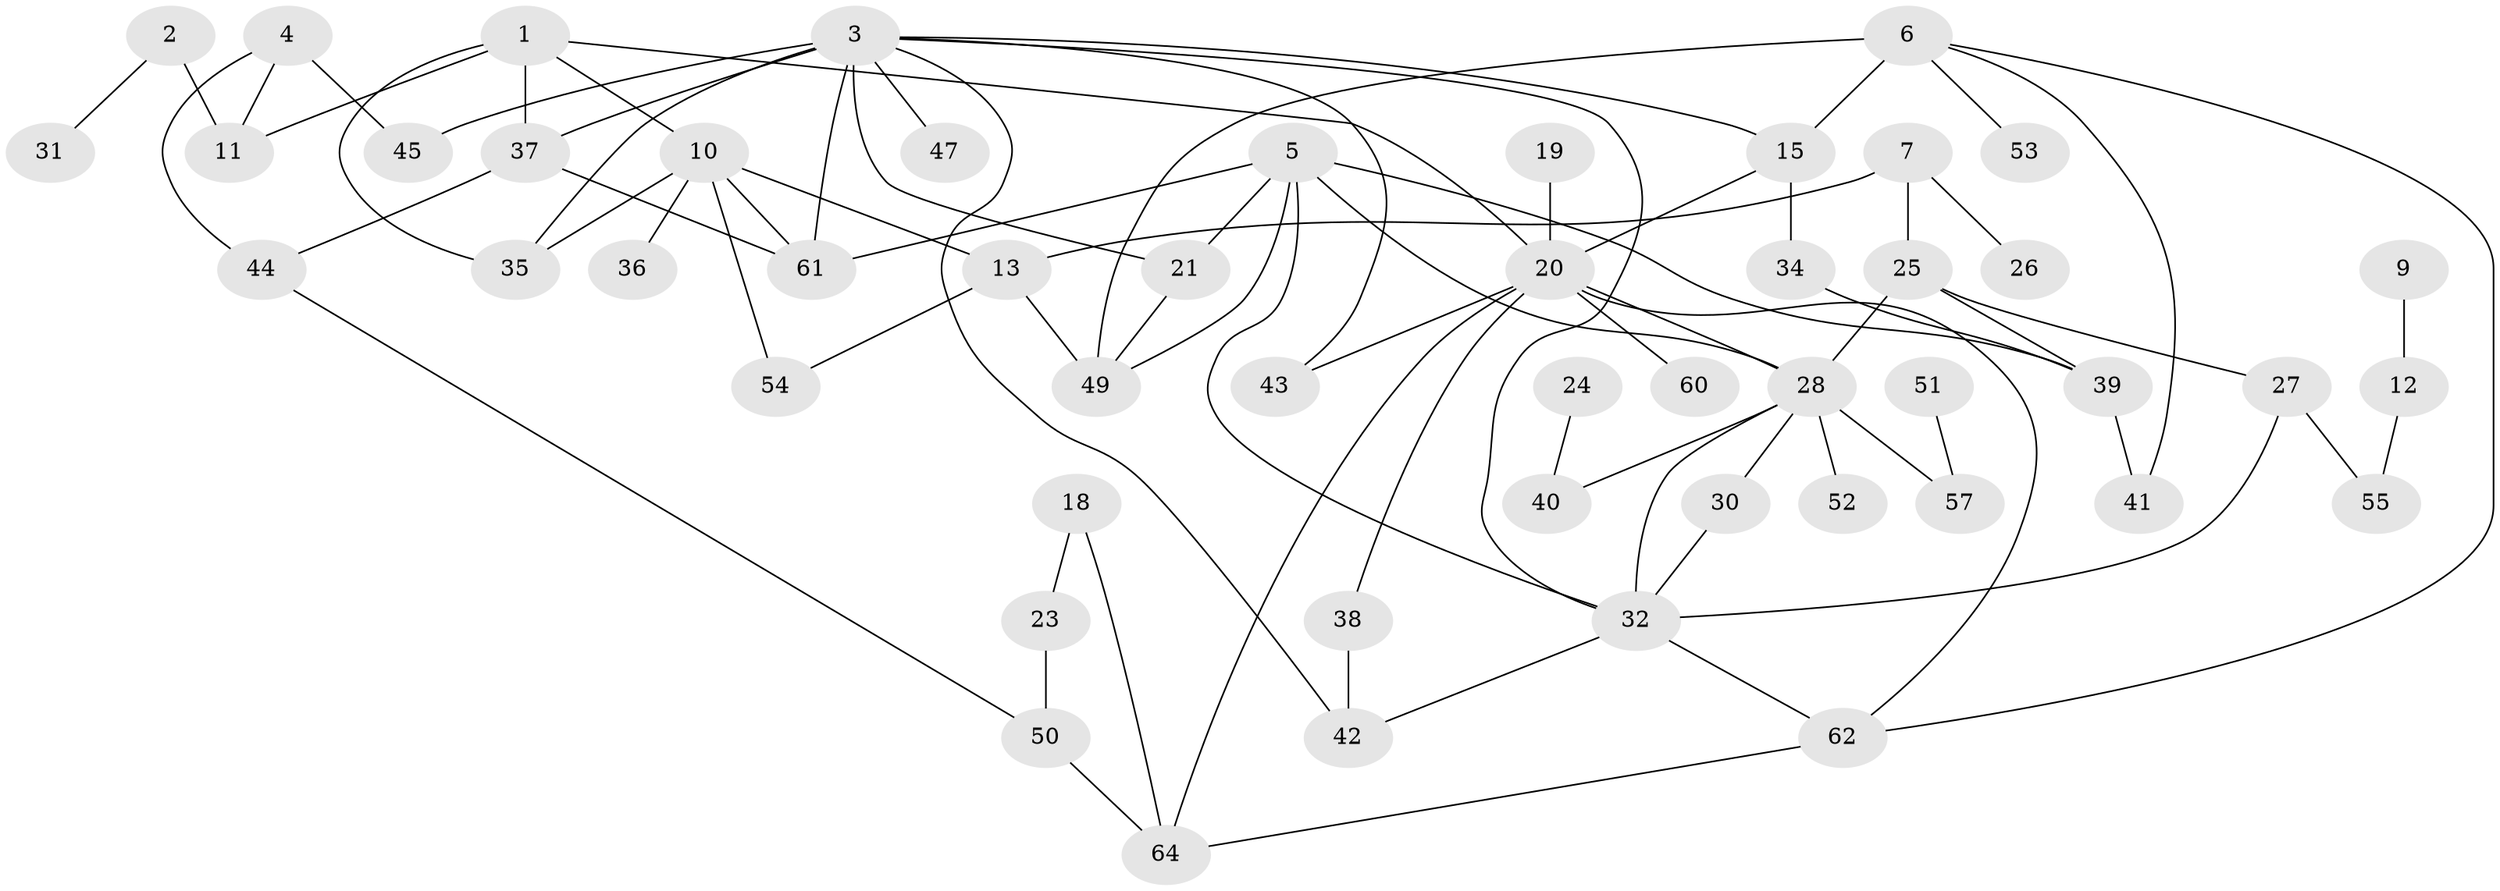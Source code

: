 // original degree distribution, {3: 0.1875, 2: 0.25, 4: 0.125, 1: 0.25, 7: 0.0078125, 0: 0.1015625, 5: 0.0703125, 6: 0.0078125}
// Generated by graph-tools (version 1.1) at 2025/33/03/09/25 02:33:50]
// undirected, 51 vertices, 79 edges
graph export_dot {
graph [start="1"]
  node [color=gray90,style=filled];
  1;
  2;
  3;
  4;
  5;
  6;
  7;
  9;
  10;
  11;
  12;
  13;
  15;
  18;
  19;
  20;
  21;
  23;
  24;
  25;
  26;
  27;
  28;
  30;
  31;
  32;
  34;
  35;
  36;
  37;
  38;
  39;
  40;
  41;
  42;
  43;
  44;
  45;
  47;
  49;
  50;
  51;
  52;
  53;
  54;
  55;
  57;
  60;
  61;
  62;
  64;
  1 -- 10 [weight=1.0];
  1 -- 11 [weight=1.0];
  1 -- 20 [weight=1.0];
  1 -- 35 [weight=1.0];
  1 -- 37 [weight=1.0];
  2 -- 11 [weight=3.0];
  2 -- 31 [weight=1.0];
  3 -- 15 [weight=1.0];
  3 -- 21 [weight=1.0];
  3 -- 32 [weight=1.0];
  3 -- 35 [weight=1.0];
  3 -- 37 [weight=1.0];
  3 -- 42 [weight=1.0];
  3 -- 43 [weight=1.0];
  3 -- 45 [weight=2.0];
  3 -- 47 [weight=1.0];
  3 -- 61 [weight=1.0];
  4 -- 11 [weight=1.0];
  4 -- 44 [weight=2.0];
  4 -- 45 [weight=1.0];
  5 -- 21 [weight=1.0];
  5 -- 28 [weight=1.0];
  5 -- 32 [weight=1.0];
  5 -- 39 [weight=1.0];
  5 -- 49 [weight=1.0];
  5 -- 61 [weight=1.0];
  6 -- 15 [weight=1.0];
  6 -- 41 [weight=1.0];
  6 -- 49 [weight=2.0];
  6 -- 53 [weight=1.0];
  6 -- 62 [weight=1.0];
  7 -- 13 [weight=1.0];
  7 -- 25 [weight=1.0];
  7 -- 26 [weight=1.0];
  9 -- 12 [weight=1.0];
  10 -- 13 [weight=1.0];
  10 -- 35 [weight=1.0];
  10 -- 36 [weight=1.0];
  10 -- 54 [weight=1.0];
  10 -- 61 [weight=1.0];
  12 -- 55 [weight=1.0];
  13 -- 49 [weight=1.0];
  13 -- 54 [weight=1.0];
  15 -- 20 [weight=1.0];
  15 -- 34 [weight=1.0];
  18 -- 23 [weight=1.0];
  18 -- 64 [weight=1.0];
  19 -- 20 [weight=2.0];
  20 -- 28 [weight=1.0];
  20 -- 38 [weight=1.0];
  20 -- 43 [weight=1.0];
  20 -- 60 [weight=1.0];
  20 -- 62 [weight=1.0];
  20 -- 64 [weight=1.0];
  21 -- 49 [weight=1.0];
  23 -- 50 [weight=1.0];
  24 -- 40 [weight=1.0];
  25 -- 27 [weight=1.0];
  25 -- 28 [weight=1.0];
  25 -- 39 [weight=1.0];
  27 -- 32 [weight=1.0];
  27 -- 55 [weight=1.0];
  28 -- 30 [weight=1.0];
  28 -- 32 [weight=1.0];
  28 -- 40 [weight=1.0];
  28 -- 52 [weight=2.0];
  28 -- 57 [weight=1.0];
  30 -- 32 [weight=1.0];
  32 -- 42 [weight=1.0];
  32 -- 62 [weight=1.0];
  34 -- 39 [weight=1.0];
  37 -- 44 [weight=1.0];
  37 -- 61 [weight=1.0];
  38 -- 42 [weight=1.0];
  39 -- 41 [weight=2.0];
  44 -- 50 [weight=1.0];
  50 -- 64 [weight=1.0];
  51 -- 57 [weight=1.0];
  62 -- 64 [weight=1.0];
}
